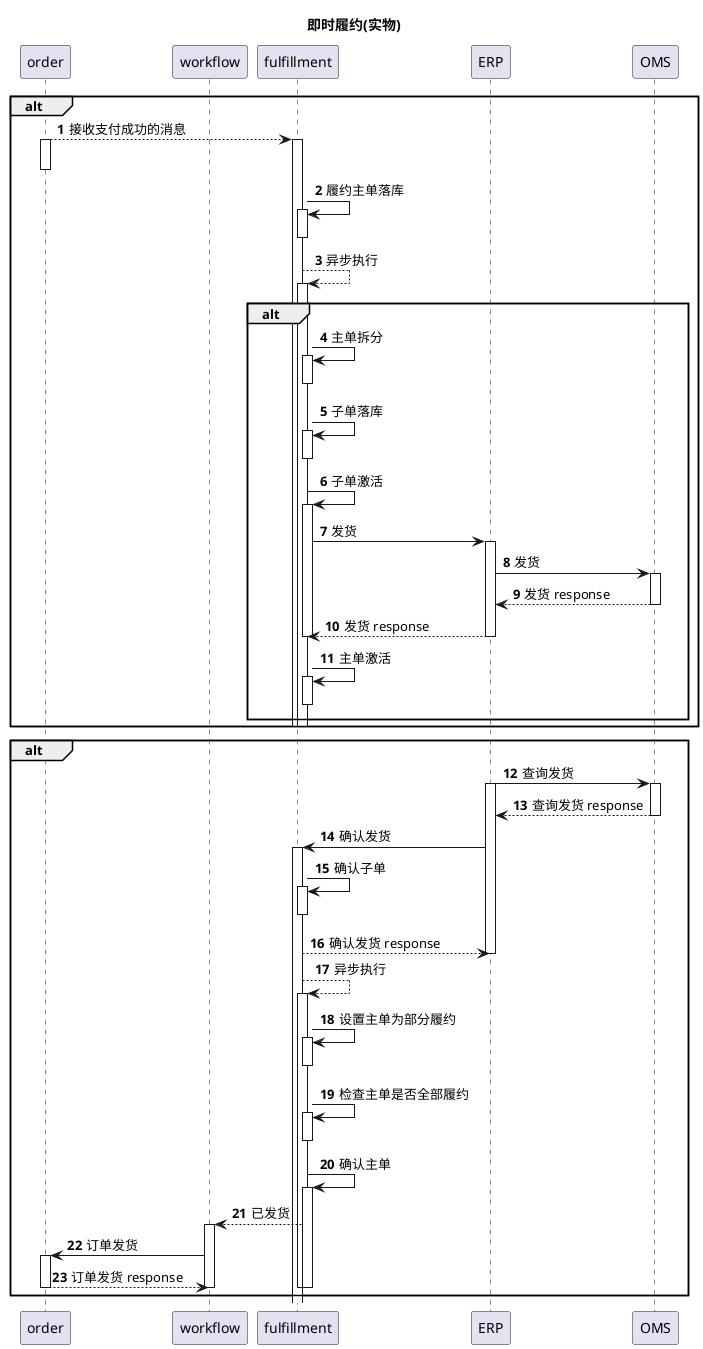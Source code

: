 @startuml
title 即时履约(实物)
autonumber
participant order
participant workflow
participant fulfillment
participant ERP
participant OMS

alt
order --> fulfillment:接收支付成功的消息
activate order
deactivate order

activate fulfillment
fulfillment -> fulfillment:履约主单落库
activate fulfillment
deactivate fulfillment
fulfillment --> fulfillment:异步执行
activate fulfillment

alt
fulfillment -> fulfillment:主单拆分
activate fulfillment
deactivate fulfillment

fulfillment -> fulfillment:子单落库
activate fulfillment
deactivate fulfillment

fulfillment -> fulfillment:子单激活
activate fulfillment
fulfillment -> ERP:发货
activate ERP

ERP->OMS:发货
activate OMS
OMS-->ERP:发货 response
deactivate OMS
ERP --> fulfillment:发货 response 
deactivate ERP
deactivate fulfillment
fulfillment -> fulfillment:主单激活
activate fulfillment
deactivate fulfillment
end

deactivate fulfillment
deactivate fulfillment
end

alt
ERP -> OMS:查询发货
activate ERP
activate OMS
OMS --> ERP:查询发货 response
deactivate OMS
ERP -> fulfillment:确认发货
activate fulfillment

fulfillment -> fulfillment:确认子单
activate fulfillment
deactivate fulfillment
fulfillment --> ERP:确认发货 response
deactivate ERP

fulfillment --> fulfillment:异步执行
activate fulfillment
fulfillment -> fulfillment:设置主单为部分履约
activate fulfillment
deactivate fulfillment

fulfillment -> fulfillment:检查主单是否全部履约
activate fulfillment
deactivate fulfillment

fulfillment -> fulfillment:确认主单
activate fulfillment
fulfillment-->workflow:已发货
activate workflow
workflow -> order:订单发货
activate order
order-->workflow:订单发货 response
deactivate order
deactivate workflow
deactivate fulfillment

deactivate fulfillment
end

@enduml